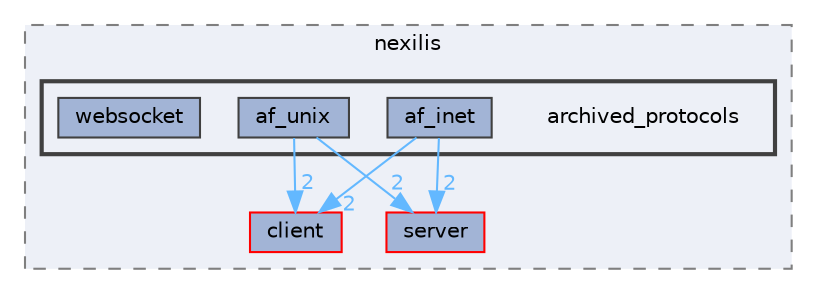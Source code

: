 digraph "include/nexilis/archived_protocols"
{
 // LATEX_PDF_SIZE
  bgcolor="transparent";
  edge [fontname=Helvetica,fontsize=10,labelfontname=Helvetica,labelfontsize=10];
  node [fontname=Helvetica,fontsize=10,shape=box,height=0.2,width=0.4];
  compound=true
  subgraph clusterdir_68a440901765bd143eba94480dcfcf1f {
    graph [ bgcolor="#edf0f7", pencolor="grey50", label="nexilis", fontname=Helvetica,fontsize=10 style="filled,dashed", URL="dir_68a440901765bd143eba94480dcfcf1f.html",tooltip=""]
  dir_41b4afa804f6b67e6e5fb65233e839c3 [label="client", fillcolor="#a2b4d6", color="red", style="filled", URL="dir_41b4afa804f6b67e6e5fb65233e839c3.html",tooltip=""];
  dir_6cbb7aeeec1e648a8e3d084d45762450 [label="server", fillcolor="#a2b4d6", color="red", style="filled", URL="dir_6cbb7aeeec1e648a8e3d084d45762450.html",tooltip=""];
  subgraph clusterdir_68f2635d1ad7807fcd1ffc6b03cf4f2b {
    graph [ bgcolor="#edf0f7", pencolor="grey25", label="", fontname=Helvetica,fontsize=10 style="filled,bold", URL="dir_68f2635d1ad7807fcd1ffc6b03cf4f2b.html",tooltip=""]
    dir_68f2635d1ad7807fcd1ffc6b03cf4f2b [shape=plaintext, label="archived_protocols"];
  dir_180ae6638f5cf152ef15d573d6a18ecc [label="af_inet", fillcolor="#a2b4d6", color="grey25", style="filled", URL="dir_180ae6638f5cf152ef15d573d6a18ecc.html",tooltip=""];
  dir_89d2dea9e1a9e04927636121291f0978 [label="af_unix", fillcolor="#a2b4d6", color="grey25", style="filled", URL="dir_89d2dea9e1a9e04927636121291f0978.html",tooltip=""];
  dir_9e1a2c210b1f7540969846cfaeb3897b [label="websocket", fillcolor="#a2b4d6", color="grey25", style="filled", URL="dir_9e1a2c210b1f7540969846cfaeb3897b.html",tooltip=""];
  }
  }
  dir_180ae6638f5cf152ef15d573d6a18ecc->dir_41b4afa804f6b67e6e5fb65233e839c3 [headlabel="2", labeldistance=1.5 headhref="dir_000000_000010.html" href="dir_000000_000010.html" color="steelblue1" fontcolor="steelblue1"];
  dir_180ae6638f5cf152ef15d573d6a18ecc->dir_6cbb7aeeec1e648a8e3d084d45762450 [headlabel="2", labeldistance=1.5 headhref="dir_000000_000033.html" href="dir_000000_000033.html" color="steelblue1" fontcolor="steelblue1"];
  dir_89d2dea9e1a9e04927636121291f0978->dir_41b4afa804f6b67e6e5fb65233e839c3 [headlabel="2", labeldistance=1.5 headhref="dir_000002_000010.html" href="dir_000002_000010.html" color="steelblue1" fontcolor="steelblue1"];
  dir_89d2dea9e1a9e04927636121291f0978->dir_6cbb7aeeec1e648a8e3d084d45762450 [headlabel="2", labeldistance=1.5 headhref="dir_000002_000033.html" href="dir_000002_000033.html" color="steelblue1" fontcolor="steelblue1"];
}
